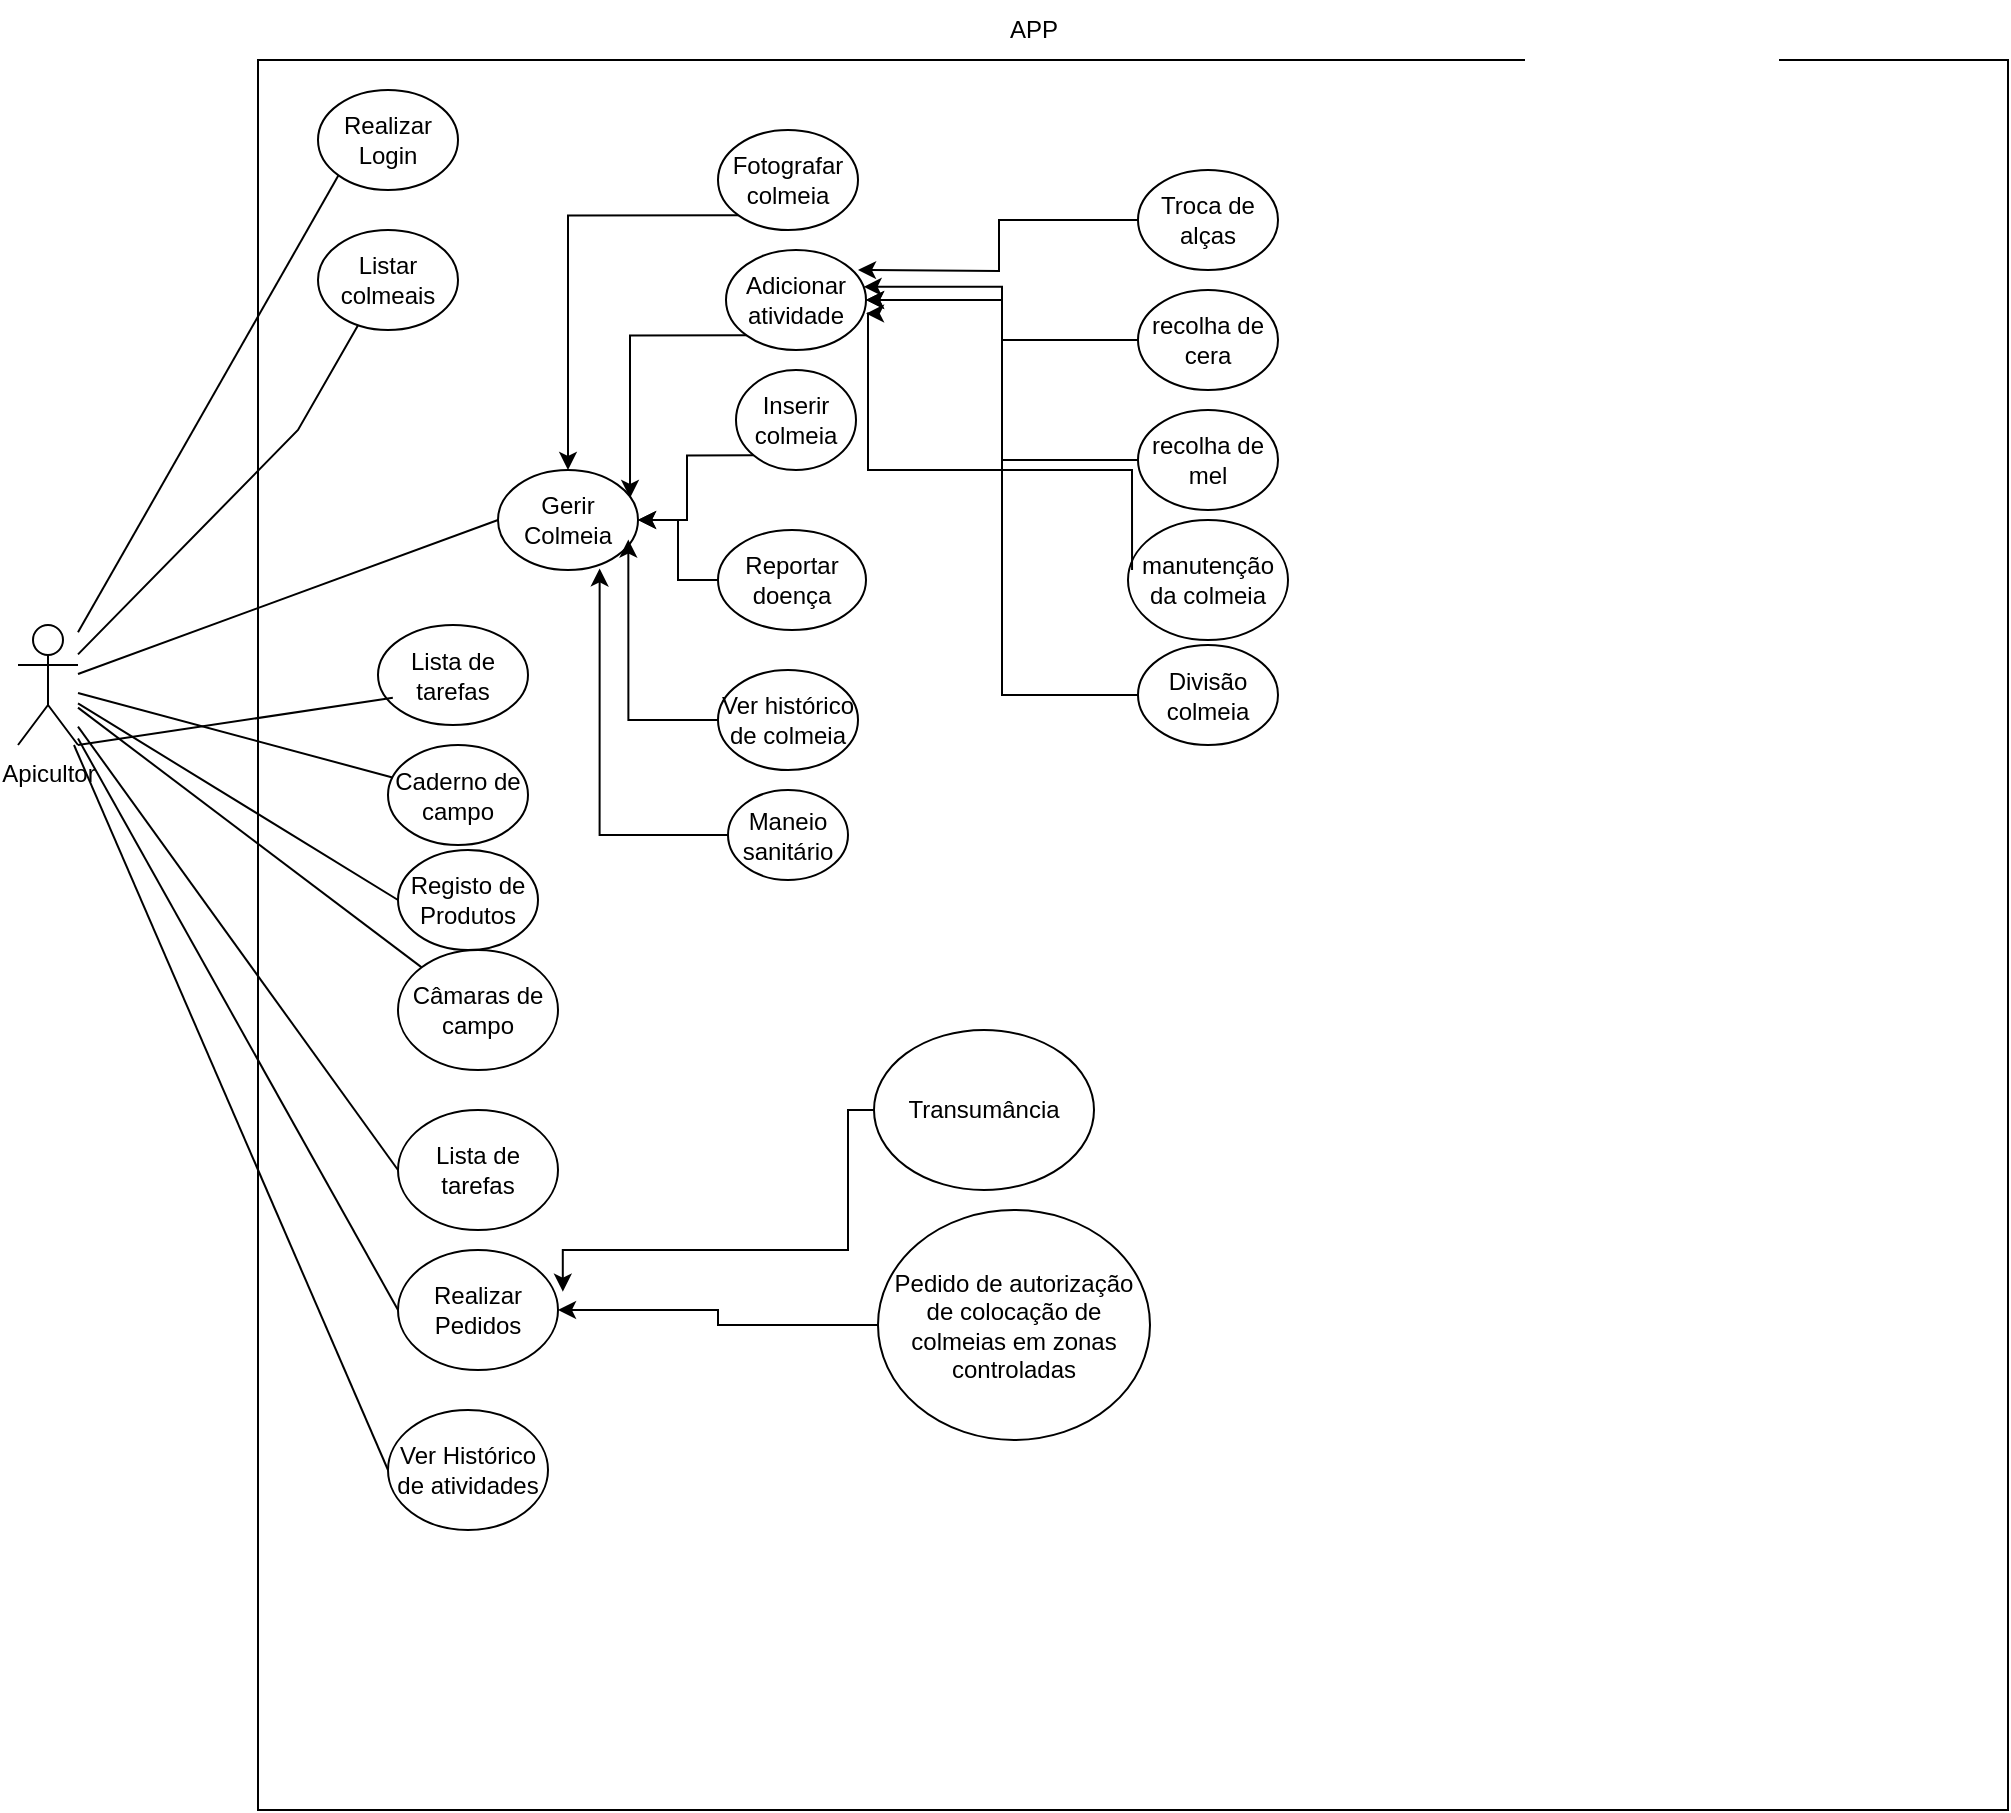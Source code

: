 <mxfile version="22.0.8" type="device">
  <diagram name="Página-1" id="3POAbongP9ph7iVrVAuK">
    <mxGraphModel dx="1050" dy="1718" grid="1" gridSize="10" guides="1" tooltips="1" connect="1" arrows="1" fold="1" page="1" pageScale="1" pageWidth="827" pageHeight="1169" math="0" shadow="0">
      <root>
        <mxCell id="0" />
        <mxCell id="1" parent="0" />
        <mxCell id="1jxXREwmzv1htUEnIiUL-1" value="Apicultor" style="shape=umlActor;verticalLabelPosition=bottom;verticalAlign=top;html=1;outlineConnect=0;" vertex="1" parent="1">
          <mxGeometry x="60" y="227.5" width="30" height="60" as="geometry" />
        </mxCell>
        <mxCell id="1jxXREwmzv1htUEnIiUL-3" value="" style="whiteSpace=wrap;html=1;aspect=fixed;" vertex="1" parent="1">
          <mxGeometry x="180" y="-55" width="875" height="875" as="geometry" />
        </mxCell>
        <mxCell id="1jxXREwmzv1htUEnIiUL-4" value="APP" style="text;html=1;strokeColor=none;fillColor=none;align=center;verticalAlign=middle;whiteSpace=wrap;rounded=0;" vertex="1" parent="1">
          <mxGeometry x="538" y="-85" width="60" height="30" as="geometry" />
        </mxCell>
        <mxCell id="1jxXREwmzv1htUEnIiUL-5" value="Realizar Login" style="ellipse;whiteSpace=wrap;html=1;" vertex="1" parent="1">
          <mxGeometry x="210" y="-40" width="70" height="50" as="geometry" />
        </mxCell>
        <mxCell id="1jxXREwmzv1htUEnIiUL-6" value="Listar colmeais" style="ellipse;whiteSpace=wrap;html=1;" vertex="1" parent="1">
          <mxGeometry x="210" y="30" width="70" height="50" as="geometry" />
        </mxCell>
        <mxCell id="1jxXREwmzv1htUEnIiUL-7" value="Gerir Colmeia" style="ellipse;whiteSpace=wrap;html=1;" vertex="1" parent="1">
          <mxGeometry x="300" y="150" width="70" height="50" as="geometry" />
        </mxCell>
        <mxCell id="1jxXREwmzv1htUEnIiUL-16" style="edgeStyle=orthogonalEdgeStyle;rounded=0;orthogonalLoop=1;jettySize=auto;html=1;exitX=0;exitY=1;exitDx=0;exitDy=0;" edge="1" parent="1" source="1jxXREwmzv1htUEnIiUL-8" target="1jxXREwmzv1htUEnIiUL-7">
          <mxGeometry relative="1" as="geometry" />
        </mxCell>
        <mxCell id="1jxXREwmzv1htUEnIiUL-8" value="Inserir colmeia" style="ellipse;whiteSpace=wrap;html=1;" vertex="1" parent="1">
          <mxGeometry x="419" y="100" width="60" height="50" as="geometry" />
        </mxCell>
        <mxCell id="1jxXREwmzv1htUEnIiUL-15" style="edgeStyle=orthogonalEdgeStyle;rounded=0;orthogonalLoop=1;jettySize=auto;html=1;exitX=0;exitY=0.5;exitDx=0;exitDy=0;" edge="1" parent="1" source="1jxXREwmzv1htUEnIiUL-9" target="1jxXREwmzv1htUEnIiUL-7">
          <mxGeometry relative="1" as="geometry" />
        </mxCell>
        <mxCell id="1jxXREwmzv1htUEnIiUL-9" value="Reportar doença" style="ellipse;whiteSpace=wrap;html=1;" vertex="1" parent="1">
          <mxGeometry x="410" y="180" width="74" height="50" as="geometry" />
        </mxCell>
        <mxCell id="1jxXREwmzv1htUEnIiUL-10" value="Adicionar atividade" style="ellipse;whiteSpace=wrap;html=1;" vertex="1" parent="1">
          <mxGeometry x="414" y="40" width="70" height="50" as="geometry" />
        </mxCell>
        <mxCell id="1jxXREwmzv1htUEnIiUL-11" value="Ver histórico de colmeia" style="ellipse;whiteSpace=wrap;html=1;" vertex="1" parent="1">
          <mxGeometry x="410" y="250" width="70" height="50" as="geometry" />
        </mxCell>
        <mxCell id="1jxXREwmzv1htUEnIiUL-18" style="edgeStyle=orthogonalEdgeStyle;rounded=0;orthogonalLoop=1;jettySize=auto;html=1;exitX=0;exitY=1;exitDx=0;exitDy=0;" edge="1" parent="1" source="1jxXREwmzv1htUEnIiUL-12" target="1jxXREwmzv1htUEnIiUL-7">
          <mxGeometry relative="1" as="geometry" />
        </mxCell>
        <mxCell id="1jxXREwmzv1htUEnIiUL-12" value="Fotografar colmeia" style="ellipse;whiteSpace=wrap;html=1;" vertex="1" parent="1">
          <mxGeometry x="410" y="-20" width="70" height="50" as="geometry" />
        </mxCell>
        <mxCell id="1jxXREwmzv1htUEnIiUL-13" value="Maneio sanitário" style="ellipse;whiteSpace=wrap;html=1;" vertex="1" parent="1">
          <mxGeometry x="415" y="310" width="60" height="45" as="geometry" />
        </mxCell>
        <mxCell id="1jxXREwmzv1htUEnIiUL-17" style="edgeStyle=orthogonalEdgeStyle;rounded=0;orthogonalLoop=1;jettySize=auto;html=1;exitX=0;exitY=1;exitDx=0;exitDy=0;entryX=0.943;entryY=0.28;entryDx=0;entryDy=0;entryPerimeter=0;" edge="1" parent="1" source="1jxXREwmzv1htUEnIiUL-10" target="1jxXREwmzv1htUEnIiUL-7">
          <mxGeometry relative="1" as="geometry" />
        </mxCell>
        <mxCell id="1jxXREwmzv1htUEnIiUL-19" style="edgeStyle=orthogonalEdgeStyle;rounded=0;orthogonalLoop=1;jettySize=auto;html=1;exitX=0;exitY=0.5;exitDx=0;exitDy=0;entryX=0.931;entryY=0.696;entryDx=0;entryDy=0;entryPerimeter=0;" edge="1" parent="1" source="1jxXREwmzv1htUEnIiUL-11" target="1jxXREwmzv1htUEnIiUL-7">
          <mxGeometry relative="1" as="geometry" />
        </mxCell>
        <mxCell id="1jxXREwmzv1htUEnIiUL-20" style="edgeStyle=orthogonalEdgeStyle;rounded=0;orthogonalLoop=1;jettySize=auto;html=1;exitX=0;exitY=0.5;exitDx=0;exitDy=0;entryX=0.726;entryY=0.984;entryDx=0;entryDy=0;entryPerimeter=0;" edge="1" parent="1" source="1jxXREwmzv1htUEnIiUL-13" target="1jxXREwmzv1htUEnIiUL-7">
          <mxGeometry relative="1" as="geometry" />
        </mxCell>
        <mxCell id="1jxXREwmzv1htUEnIiUL-24" value="" style="endArrow=none;html=1;rounded=0;entryX=0;entryY=1;entryDx=0;entryDy=0;" edge="1" parent="1" source="1jxXREwmzv1htUEnIiUL-1" target="1jxXREwmzv1htUEnIiUL-5">
          <mxGeometry width="50" height="50" relative="1" as="geometry">
            <mxPoint x="70" y="100" as="sourcePoint" />
            <mxPoint x="120" y="50" as="targetPoint" />
          </mxGeometry>
        </mxCell>
        <mxCell id="1jxXREwmzv1htUEnIiUL-25" value="" style="endArrow=none;html=1;rounded=0;entryX=0.286;entryY=0.952;entryDx=0;entryDy=0;entryPerimeter=0;" edge="1" parent="1" source="1jxXREwmzv1htUEnIiUL-1" target="1jxXREwmzv1htUEnIiUL-6">
          <mxGeometry width="50" height="50" relative="1" as="geometry">
            <mxPoint x="159" y="170" as="sourcePoint" />
            <mxPoint x="230" y="13" as="targetPoint" />
            <Array as="points">
              <mxPoint x="200" y="130" />
            </Array>
          </mxGeometry>
        </mxCell>
        <mxCell id="1jxXREwmzv1htUEnIiUL-26" value="" style="endArrow=none;html=1;rounded=0;entryX=0;entryY=0.5;entryDx=0;entryDy=0;" edge="1" parent="1" source="1jxXREwmzv1htUEnIiUL-1" target="1jxXREwmzv1htUEnIiUL-7">
          <mxGeometry width="50" height="50" relative="1" as="geometry">
            <mxPoint x="170" y="195" as="sourcePoint" />
            <mxPoint x="241" y="38" as="targetPoint" />
          </mxGeometry>
        </mxCell>
        <mxCell id="1jxXREwmzv1htUEnIiUL-35" style="edgeStyle=orthogonalEdgeStyle;rounded=0;orthogonalLoop=1;jettySize=auto;html=1;exitX=0;exitY=0.5;exitDx=0;exitDy=0;" edge="1" parent="1" source="1jxXREwmzv1htUEnIiUL-27">
          <mxGeometry relative="1" as="geometry">
            <mxPoint x="480" y="50" as="targetPoint" />
          </mxGeometry>
        </mxCell>
        <mxCell id="1jxXREwmzv1htUEnIiUL-27" value="Troca de alças" style="ellipse;whiteSpace=wrap;html=1;" vertex="1" parent="1">
          <mxGeometry x="620" width="70" height="50" as="geometry" />
        </mxCell>
        <mxCell id="1jxXREwmzv1htUEnIiUL-36" style="edgeStyle=orthogonalEdgeStyle;rounded=0;orthogonalLoop=1;jettySize=auto;html=1;exitX=0;exitY=0.5;exitDx=0;exitDy=0;entryX=1;entryY=0.5;entryDx=0;entryDy=0;" edge="1" parent="1" source="1jxXREwmzv1htUEnIiUL-28" target="1jxXREwmzv1htUEnIiUL-10">
          <mxGeometry relative="1" as="geometry" />
        </mxCell>
        <mxCell id="1jxXREwmzv1htUEnIiUL-28" value="Divisão colmeia" style="ellipse;whiteSpace=wrap;html=1;" vertex="1" parent="1">
          <mxGeometry x="620" y="237.5" width="70" height="50" as="geometry" />
        </mxCell>
        <mxCell id="1jxXREwmzv1htUEnIiUL-29" value="manutenção da colmeia" style="ellipse;whiteSpace=wrap;html=1;" vertex="1" parent="1">
          <mxGeometry x="615" y="175" width="80" height="60" as="geometry" />
        </mxCell>
        <mxCell id="1jxXREwmzv1htUEnIiUL-30" value="recolha de cera" style="ellipse;whiteSpace=wrap;html=1;" vertex="1" parent="1">
          <mxGeometry x="620" y="60" width="70" height="50" as="geometry" />
        </mxCell>
        <mxCell id="1jxXREwmzv1htUEnIiUL-33" style="edgeStyle=orthogonalEdgeStyle;rounded=0;orthogonalLoop=1;jettySize=auto;html=1;exitX=0;exitY=0.5;exitDx=0;exitDy=0;entryX=1;entryY=0.5;entryDx=0;entryDy=0;" edge="1" parent="1" source="1jxXREwmzv1htUEnIiUL-31" target="1jxXREwmzv1htUEnIiUL-10">
          <mxGeometry relative="1" as="geometry" />
        </mxCell>
        <mxCell id="1jxXREwmzv1htUEnIiUL-31" value="recolha de mel" style="ellipse;whiteSpace=wrap;html=1;" vertex="1" parent="1">
          <mxGeometry x="620" y="120" width="70" height="50" as="geometry" />
        </mxCell>
        <mxCell id="1jxXREwmzv1htUEnIiUL-32" style="edgeStyle=orthogonalEdgeStyle;rounded=0;orthogonalLoop=1;jettySize=auto;html=1;exitX=0;exitY=0.5;exitDx=0;exitDy=0;entryX=0.971;entryY=0.736;entryDx=0;entryDy=0;entryPerimeter=0;" edge="1" parent="1">
          <mxGeometry relative="1" as="geometry">
            <mxPoint x="617.03" y="200" as="sourcePoint" />
            <mxPoint x="484" y="71.8" as="targetPoint" />
            <Array as="points">
              <mxPoint x="617" y="150" />
              <mxPoint x="485" y="150" />
            </Array>
          </mxGeometry>
        </mxCell>
        <mxCell id="1jxXREwmzv1htUEnIiUL-34" style="edgeStyle=orthogonalEdgeStyle;rounded=0;orthogonalLoop=1;jettySize=auto;html=1;exitX=0;exitY=0.5;exitDx=0;exitDy=0;entryX=0.983;entryY=0.368;entryDx=0;entryDy=0;entryPerimeter=0;" edge="1" parent="1" source="1jxXREwmzv1htUEnIiUL-30" target="1jxXREwmzv1htUEnIiUL-10">
          <mxGeometry relative="1" as="geometry" />
        </mxCell>
        <mxCell id="1jxXREwmzv1htUEnIiUL-37" value="Caderno de campo" style="ellipse;whiteSpace=wrap;html=1;" vertex="1" parent="1">
          <mxGeometry x="245" y="287.5" width="70" height="50" as="geometry" />
        </mxCell>
        <mxCell id="1jxXREwmzv1htUEnIiUL-38" value="Registo de Produtos" style="ellipse;whiteSpace=wrap;html=1;" vertex="1" parent="1">
          <mxGeometry x="250" y="340" width="70" height="50" as="geometry" />
        </mxCell>
        <mxCell id="1jxXREwmzv1htUEnIiUL-39" value="Lista de tarefas" style="ellipse;whiteSpace=wrap;html=1;" vertex="1" parent="1">
          <mxGeometry x="240" y="227.5" width="75" height="50" as="geometry" />
        </mxCell>
        <mxCell id="1jxXREwmzv1htUEnIiUL-40" value="Câmaras de campo" style="ellipse;whiteSpace=wrap;html=1;" vertex="1" parent="1">
          <mxGeometry x="250" y="390" width="80" height="60" as="geometry" />
        </mxCell>
        <mxCell id="1jxXREwmzv1htUEnIiUL-43" value="" style="endArrow=none;html=1;rounded=0;" edge="1" parent="1" source="1jxXREwmzv1htUEnIiUL-1" target="1jxXREwmzv1htUEnIiUL-40">
          <mxGeometry width="50" height="50" relative="1" as="geometry">
            <mxPoint x="90" y="450" as="sourcePoint" />
            <mxPoint x="140" y="400" as="targetPoint" />
          </mxGeometry>
        </mxCell>
        <mxCell id="1jxXREwmzv1htUEnIiUL-44" value="" style="endArrow=none;html=1;rounded=0;entryX=0.099;entryY=0.728;entryDx=0;entryDy=0;entryPerimeter=0;exitX=1;exitY=1;exitDx=0;exitDy=0;exitPerimeter=0;" edge="1" parent="1" source="1jxXREwmzv1htUEnIiUL-1" target="1jxXREwmzv1htUEnIiUL-39">
          <mxGeometry width="50" height="50" relative="1" as="geometry">
            <mxPoint x="70" y="380" as="sourcePoint" />
            <mxPoint x="120" y="330" as="targetPoint" />
          </mxGeometry>
        </mxCell>
        <mxCell id="1jxXREwmzv1htUEnIiUL-45" value="" style="endArrow=none;html=1;rounded=0;" edge="1" parent="1" source="1jxXREwmzv1htUEnIiUL-1" target="1jxXREwmzv1htUEnIiUL-37">
          <mxGeometry width="50" height="50" relative="1" as="geometry">
            <mxPoint x="80" y="390" as="sourcePoint" />
            <mxPoint x="130" y="340" as="targetPoint" />
          </mxGeometry>
        </mxCell>
        <mxCell id="1jxXREwmzv1htUEnIiUL-46" value="" style="endArrow=none;html=1;rounded=0;entryX=0;entryY=0.5;entryDx=0;entryDy=0;" edge="1" parent="1" source="1jxXREwmzv1htUEnIiUL-1" target="1jxXREwmzv1htUEnIiUL-38">
          <mxGeometry width="50" height="50" relative="1" as="geometry">
            <mxPoint x="80" y="290" as="sourcePoint" />
            <mxPoint x="140" y="350" as="targetPoint" />
          </mxGeometry>
        </mxCell>
        <mxCell id="1jxXREwmzv1htUEnIiUL-47" value="Realizar Pedidos" style="ellipse;whiteSpace=wrap;html=1;" vertex="1" parent="1">
          <mxGeometry x="250" y="540" width="80" height="60" as="geometry" />
        </mxCell>
        <mxCell id="1jxXREwmzv1htUEnIiUL-48" value="Ver Histórico de atividades" style="ellipse;whiteSpace=wrap;html=1;" vertex="1" parent="1">
          <mxGeometry x="245" y="620" width="80" height="60" as="geometry" />
        </mxCell>
        <mxCell id="1jxXREwmzv1htUEnIiUL-49" value="Lista de tarefas" style="ellipse;whiteSpace=wrap;html=1;" vertex="1" parent="1">
          <mxGeometry x="250" y="470" width="80" height="60" as="geometry" />
        </mxCell>
        <mxCell id="1jxXREwmzv1htUEnIiUL-51" value="" style="endArrow=none;html=1;rounded=0;entryX=0;entryY=0.5;entryDx=0;entryDy=0;" edge="1" parent="1" source="1jxXREwmzv1htUEnIiUL-1" target="1jxXREwmzv1htUEnIiUL-49">
          <mxGeometry width="50" height="50" relative="1" as="geometry">
            <mxPoint x="100" y="470" as="sourcePoint" />
            <mxPoint x="150" y="420" as="targetPoint" />
          </mxGeometry>
        </mxCell>
        <mxCell id="1jxXREwmzv1htUEnIiUL-54" value="" style="endArrow=none;html=1;rounded=0;entryX=0;entryY=0.5;entryDx=0;entryDy=0;" edge="1" parent="1" source="1jxXREwmzv1htUEnIiUL-1" target="1jxXREwmzv1htUEnIiUL-47">
          <mxGeometry width="50" height="50" relative="1" as="geometry">
            <mxPoint x="60" y="520" as="sourcePoint" />
            <mxPoint x="110" y="470" as="targetPoint" />
          </mxGeometry>
        </mxCell>
        <mxCell id="1jxXREwmzv1htUEnIiUL-55" value="" style="endArrow=none;html=1;rounded=0;entryX=0;entryY=0.5;entryDx=0;entryDy=0;" edge="1" parent="1" source="1jxXREwmzv1htUEnIiUL-1" target="1jxXREwmzv1htUEnIiUL-48">
          <mxGeometry width="50" height="50" relative="1" as="geometry">
            <mxPoint x="70" y="530" as="sourcePoint" />
            <mxPoint x="120" y="480" as="targetPoint" />
          </mxGeometry>
        </mxCell>
        <mxCell id="1jxXREwmzv1htUEnIiUL-57" value="Transumância" style="ellipse;whiteSpace=wrap;html=1;" vertex="1" parent="1">
          <mxGeometry x="488" y="430" width="110" height="80" as="geometry" />
        </mxCell>
        <mxCell id="1jxXREwmzv1htUEnIiUL-59" style="edgeStyle=orthogonalEdgeStyle;rounded=0;orthogonalLoop=1;jettySize=auto;html=1;exitX=0;exitY=0.5;exitDx=0;exitDy=0;entryX=1;entryY=0.5;entryDx=0;entryDy=0;" edge="1" parent="1" source="1jxXREwmzv1htUEnIiUL-58" target="1jxXREwmzv1htUEnIiUL-47">
          <mxGeometry relative="1" as="geometry" />
        </mxCell>
        <mxCell id="1jxXREwmzv1htUEnIiUL-58" value="Pedido de autorização de colocação de colmeias em zonas controladas" style="ellipse;whiteSpace=wrap;html=1;" vertex="1" parent="1">
          <mxGeometry x="490" y="520" width="136" height="115" as="geometry" />
        </mxCell>
        <mxCell id="1jxXREwmzv1htUEnIiUL-60" style="edgeStyle=orthogonalEdgeStyle;rounded=0;orthogonalLoop=1;jettySize=auto;html=1;exitX=0;exitY=0.5;exitDx=0;exitDy=0;entryX=1.03;entryY=0.347;entryDx=0;entryDy=0;entryPerimeter=0;" edge="1" parent="1" source="1jxXREwmzv1htUEnIiUL-57" target="1jxXREwmzv1htUEnIiUL-47">
          <mxGeometry relative="1" as="geometry">
            <Array as="points">
              <mxPoint x="475" y="540" />
              <mxPoint x="332" y="540" />
            </Array>
          </mxGeometry>
        </mxCell>
      </root>
    </mxGraphModel>
  </diagram>
</mxfile>
